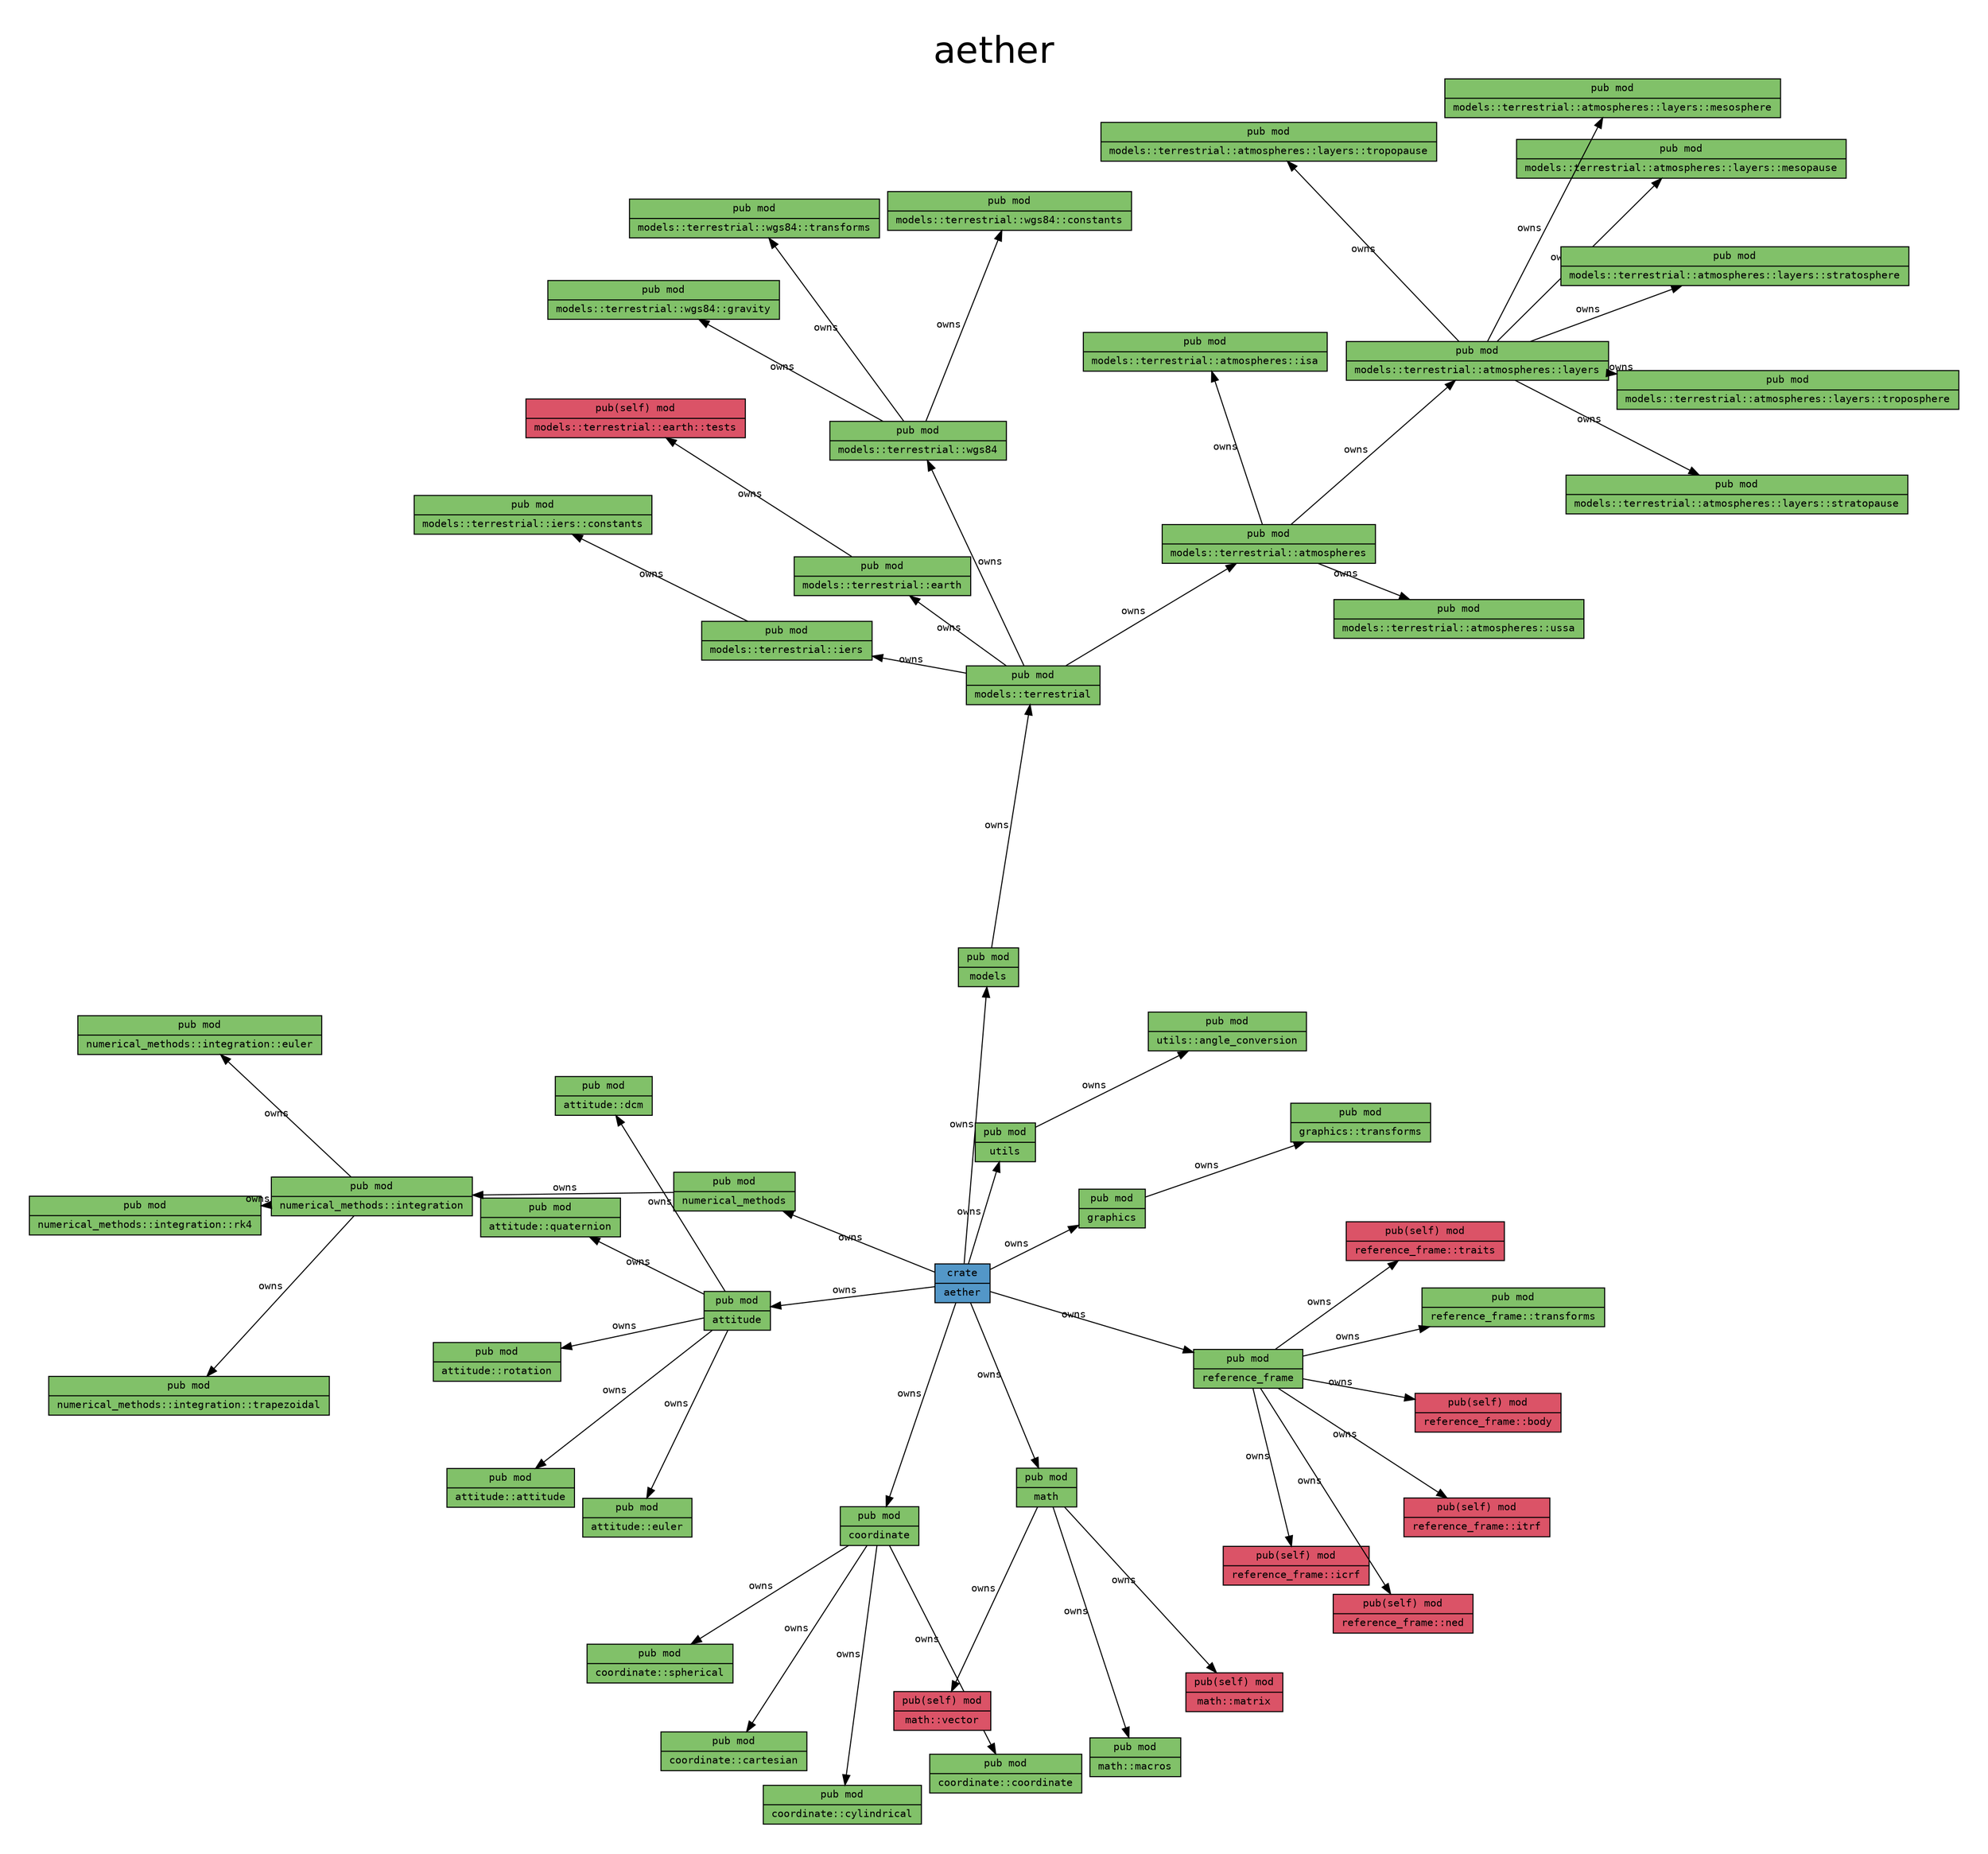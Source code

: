 digraph {

    graph [
        label="aether",
        labelloc=t,

        pad=0.4,

        // Consider rendering the graph using a different layout algorithm, such as:
        // [dot, neato, twopi, circo, fdp, sfdp]
        layout=neato,
        overlap=false,
        splines="line",
        rankdir=LR,

        fontname="Helvetica", 
        fontsize="36",
    ];

    node [
        fontname="monospace",
        fontsize="10",
        shape="record",
        style="filled",
    ];

    edge [
        fontname="monospace",
        fontsize="10",
    ];

    "aether" [label="crate|aether", fillcolor="#5397c8"]; // "crate" node
    "aether::attitude" [label="pub mod|attitude", fillcolor="#81c169"]; // "mod" node
    "aether::attitude::attitude" [label="pub mod|attitude::attitude", fillcolor="#81c169"]; // "mod" node
    "aether::attitude::dcm" [label="pub mod|attitude::dcm", fillcolor="#81c169"]; // "mod" node
    "aether::attitude::euler" [label="pub mod|attitude::euler", fillcolor="#81c169"]; // "mod" node
    "aether::attitude::quaternion" [label="pub mod|attitude::quaternion", fillcolor="#81c169"]; // "mod" node
    "aether::attitude::rotation" [label="pub mod|attitude::rotation", fillcolor="#81c169"]; // "mod" node
    "aether::coordinate" [label="pub mod|coordinate", fillcolor="#81c169"]; // "mod" node
    "aether::coordinate::cartesian" [label="pub mod|coordinate::cartesian", fillcolor="#81c169"]; // "mod" node
    "aether::coordinate::coordinate" [label="pub mod|coordinate::coordinate", fillcolor="#81c169"]; // "mod" node
    "aether::coordinate::cylindrical" [label="pub mod|coordinate::cylindrical", fillcolor="#81c169"]; // "mod" node
    "aether::coordinate::spherical" [label="pub mod|coordinate::spherical", fillcolor="#81c169"]; // "mod" node
    "aether::graphics" [label="pub mod|graphics", fillcolor="#81c169"]; // "mod" node
    "aether::graphics::transforms" [label="pub mod|graphics::transforms", fillcolor="#81c169"]; // "mod" node
    "aether::math" [label="pub mod|math", fillcolor="#81c169"]; // "mod" node
    "aether::math::macros" [label="pub mod|math::macros", fillcolor="#81c169"]; // "mod" node
    "aether::math::matrix" [label="pub(self) mod|math::matrix", fillcolor="#db5367"]; // "mod" node
    "use aether_core::math::Vector;
" [label="pub(self) mod|math::vector", fillcolor="#db5367"]; // "mod" node
    "aether::models" [label="pub mod|models", fillcolor="#81c169"]; // "mod" node
    "aether::models::terrestrial" [label="pub mod|models::terrestrial", fillcolor="#81c169"]; // "mod" node
    "aether::models::terrestrial::atmospheres" [label="pub mod|models::terrestrial::atmospheres", fillcolor="#81c169"]; // "mod" node
    "aether::models::terrestrial::atmospheres::isa" [label="pub mod|models::terrestrial::atmospheres::isa", fillcolor="#81c169"]; // "mod" node
    "aether::models::terrestrial::atmospheres::layers" [label="pub mod|models::terrestrial::atmospheres::layers", fillcolor="#81c169"]; // "mod" node
    "aether::models::terrestrial::atmospheres::layers::mesopause" [label="pub mod|models::terrestrial::atmospheres::layers::mesopause", fillcolor="#81c169"]; // "mod" node
    "aether::models::terrestrial::atmospheres::layers::mesosphere" [label="pub mod|models::terrestrial::atmospheres::layers::mesosphere", fillcolor="#81c169"]; // "mod" node
    "aether::models::terrestrial::atmospheres::layers::stratopause" [label="pub mod|models::terrestrial::atmospheres::layers::stratopause", fillcolor="#81c169"]; // "mod" node
    "aether::models::terrestrial::atmospheres::layers::stratosphere" [label="pub mod|models::terrestrial::atmospheres::layers::stratosphere", fillcolor="#81c169"]; // "mod" node
    "aether::models::terrestrial::atmospheres::layers::tropopause" [label="pub mod|models::terrestrial::atmospheres::layers::tropopause", fillcolor="#81c169"]; // "mod" node
    "aether::models::terrestrial::atmospheres::layers::troposphere" [label="pub mod|models::terrestrial::atmospheres::layers::troposphere", fillcolor="#81c169"]; // "mod" node
    "aether::models::terrestrial::atmospheres::ussa" [label="pub mod|models::terrestrial::atmospheres::ussa", fillcolor="#81c169"]; // "mod" node
    "aether::models::terrestrial::earth" [label="pub mod|models::terrestrial::earth", fillcolor="#81c169"]; // "mod" node
    "aether::models::terrestrial::earth::tests" [label="pub(self) mod|models::terrestrial::earth::tests", fillcolor="#db5367"]; // "mod" node
    "aether::models::terrestrial::iers" [label="pub mod|models::terrestrial::iers", fillcolor="#81c169"]; // "mod" node
    "aether::models::terrestrial::iers::constants" [label="pub mod|models::terrestrial::iers::constants", fillcolor="#81c169"]; // "mod" node
    "aether::models::terrestrial::wgs84" [label="pub mod|models::terrestrial::wgs84", fillcolor="#81c169"]; // "mod" node
    "aether::models::terrestrial::wgs84::constants" [label="pub mod|models::terrestrial::wgs84::constants", fillcolor="#81c169"]; // "mod" node
    "aether::models::terrestrial::wgs84::gravity" [label="pub mod|models::terrestrial::wgs84::gravity", fillcolor="#81c169"]; // "mod" node
    "aether::models::terrestrial::wgs84::transforms" [label="pub mod|models::terrestrial::wgs84::transforms", fillcolor="#81c169"]; // "mod" node
    "aether::numerical_methods" [label="pub mod|numerical_methods", fillcolor="#81c169"]; // "mod" node
    "aether::numerical_methods::integration" [label="pub mod|numerical_methods::integration", fillcolor="#81c169"]; // "mod" node
    "aether::numerical_methods::integration::euler" [label="pub mod|numerical_methods::integration::euler", fillcolor="#81c169"]; // "mod" node
    "aether::numerical_methods::integration::rk4" [label="pub mod|numerical_methods::integration::rk4", fillcolor="#81c169"]; // "mod" node
    "aether::numerical_methods::integration::trapezoidal" [label="pub mod|numerical_methods::integration::trapezoidal", fillcolor="#81c169"]; // "mod" node
    "aether::reference_frame" [label="pub mod|reference_frame", fillcolor="#81c169"]; // "mod" node
    "aether::reference_frame::body" [label="pub(self) mod|reference_frame::body", fillcolor="#db5367"]; // "mod" node
    "aether::reference_frame::icrf" [label="pub(self) mod|reference_frame::icrf", fillcolor="#db5367"]; // "mod" node
    "aether::reference_frame::itrf" [label="pub(self) mod|reference_frame::itrf", fillcolor="#db5367"]; // "mod" node
    "aether::reference_frame::ned" [label="pub(self) mod|reference_frame::ned", fillcolor="#db5367"]; // "mod" node
    "aether::reference_frame::traits" [label="pub(self) mod|reference_frame::traits", fillcolor="#db5367"]; // "mod" node
    "aether::reference_frame::transforms" [label="pub mod|reference_frame::transforms", fillcolor="#81c169"]; // "mod" node
    "aether::utils" [label="pub mod|utils", fillcolor="#81c169"]; // "mod" node
    "aether::utils::angle_conversion" [label="pub mod|utils::angle_conversion", fillcolor="#81c169"]; // "mod" node

    "aether" -> "aether::attitude" [label="owns", color="#000000", style="solid"] [constraint=true]; // "owns" edge
    "aether" -> "aether::coordinate" [label="owns", color="#000000", style="solid"] [constraint=true]; // "owns" edge
    "aether" -> "aether::graphics" [label="owns", color="#000000", style="solid"] [constraint=true]; // "owns" edge
    "aether" -> "aether::math" [label="owns", color="#000000", style="solid"] [constraint=true]; // "owns" edge
    "aether" -> "aether::models" [label="owns", color="#000000", style="solid"] [constraint=true]; // "owns" edge
    "aether" -> "aether::numerical_methods" [label="owns", color="#000000", style="solid"] [constraint=true]; // "owns" edge
    "aether" -> "aether::reference_frame" [label="owns", color="#000000", style="solid"] [constraint=true]; // "owns" edge
    "aether" -> "aether::utils" [label="owns", color="#000000", style="solid"] [constraint=true]; // "owns" edge
    "aether::attitude" -> "aether::attitude::attitude" [label="owns", color="#000000", style="solid"] [constraint=true]; // "owns" edge
    "aether::attitude" -> "aether::attitude::dcm" [label="owns", color="#000000", style="solid"] [constraint=true]; // "owns" edge
    "aether::attitude" -> "aether::attitude::euler" [label="owns", color="#000000", style="solid"] [constraint=true]; // "owns" edge
    "aether::attitude" -> "aether::attitude::quaternion" [label="owns", color="#000000", style="solid"] [constraint=true]; // "owns" edge
    "aether::attitude" -> "aether::attitude::rotation" [label="owns", color="#000000", style="solid"] [constraint=true]; // "owns" edge
    "aether::coordinate" -> "aether::coordinate::cartesian" [label="owns", color="#000000", style="solid"] [constraint=true]; // "owns" edge
    "aether::coordinate" -> "aether::coordinate::coordinate" [label="owns", color="#000000", style="solid"] [constraint=true]; // "owns" edge
    "aether::coordinate" -> "aether::coordinate::cylindrical" [label="owns", color="#000000", style="solid"] [constraint=true]; // "owns" edge
    "aether::coordinate" -> "aether::coordinate::spherical" [label="owns", color="#000000", style="solid"] [constraint=true]; // "owns" edge
    "aether::graphics" -> "aether::graphics::transforms" [label="owns", color="#000000", style="solid"] [constraint=true]; // "owns" edge
    "aether::math" -> "aether::math::macros" [label="owns", color="#000000", style="solid"] [constraint=true]; // "owns" edge
    "aether::math" -> "aether::math::matrix" [label="owns", color="#000000", style="solid"] [constraint=true]; // "owns" edge
    "aether::math" -> "use aether_core::math::Vector;
" [label="owns", color="#000000", style="solid"] [constraint=true]; // "owns" edge
    "aether::models" -> "aether::models::terrestrial" [label="owns", color="#000000", style="solid"] [constraint=true]; // "owns" edge
    "aether::models::terrestrial" -> "aether::models::terrestrial::atmospheres" [label="owns", color="#000000", style="solid"] [constraint=true]; // "owns" edge
    "aether::models::terrestrial" -> "aether::models::terrestrial::earth" [label="owns", color="#000000", style="solid"] [constraint=true]; // "owns" edge
    "aether::models::terrestrial" -> "aether::models::terrestrial::iers" [label="owns", color="#000000", style="solid"] [constraint=true]; // "owns" edge
    "aether::models::terrestrial" -> "aether::models::terrestrial::wgs84" [label="owns", color="#000000", style="solid"] [constraint=true]; // "owns" edge
    "aether::models::terrestrial::atmospheres" -> "aether::models::terrestrial::atmospheres::isa" [label="owns", color="#000000", style="solid"] [constraint=true]; // "owns" edge
    "aether::models::terrestrial::atmospheres" -> "aether::models::terrestrial::atmospheres::layers" [label="owns", color="#000000", style="solid"] [constraint=true]; // "owns" edge
    "aether::models::terrestrial::atmospheres" -> "aether::models::terrestrial::atmospheres::ussa" [label="owns", color="#000000", style="solid"] [constraint=true]; // "owns" edge
    "aether::models::terrestrial::atmospheres::layers" -> "aether::models::terrestrial::atmospheres::layers::mesopause" [label="owns", color="#000000", style="solid"] [constraint=true]; // "owns" edge
    "aether::models::terrestrial::atmospheres::layers" -> "aether::models::terrestrial::atmospheres::layers::mesosphere" [label="owns", color="#000000", style="solid"] [constraint=true]; // "owns" edge
    "aether::models::terrestrial::atmospheres::layers" -> "aether::models::terrestrial::atmospheres::layers::stratopause" [label="owns", color="#000000", style="solid"] [constraint=true]; // "owns" edge
    "aether::models::terrestrial::atmospheres::layers" -> "aether::models::terrestrial::atmospheres::layers::stratosphere" [label="owns", color="#000000", style="solid"] [constraint=true]; // "owns" edge
    "aether::models::terrestrial::atmospheres::layers" -> "aether::models::terrestrial::atmospheres::layers::tropopause" [label="owns", color="#000000", style="solid"] [constraint=true]; // "owns" edge
    "aether::models::terrestrial::atmospheres::layers" -> "aether::models::terrestrial::atmospheres::layers::troposphere" [label="owns", color="#000000", style="solid"] [constraint=true]; // "owns" edge
    "aether::models::terrestrial::earth" -> "aether::models::terrestrial::earth::tests" [label="owns", color="#000000", style="solid"] [constraint=true]; // "owns" edge
    "aether::models::terrestrial::iers" -> "aether::models::terrestrial::iers::constants" [label="owns", color="#000000", style="solid"] [constraint=true]; // "owns" edge
    "aether::models::terrestrial::wgs84" -> "aether::models::terrestrial::wgs84::constants" [label="owns", color="#000000", style="solid"] [constraint=true]; // "owns" edge
    "aether::models::terrestrial::wgs84" -> "aether::models::terrestrial::wgs84::gravity" [label="owns", color="#000000", style="solid"] [constraint=true]; // "owns" edge
    "aether::models::terrestrial::wgs84" -> "aether::models::terrestrial::wgs84::transforms" [label="owns", color="#000000", style="solid"] [constraint=true]; // "owns" edge
    "aether::numerical_methods" -> "aether::numerical_methods::integration" [label="owns", color="#000000", style="solid"] [constraint=true]; // "owns" edge
    "aether::numerical_methods::integration" -> "aether::numerical_methods::integration::euler" [label="owns", color="#000000", style="solid"] [constraint=true]; // "owns" edge
    "aether::numerical_methods::integration" -> "aether::numerical_methods::integration::rk4" [label="owns", color="#000000", style="solid"] [constraint=true]; // "owns" edge
    "aether::numerical_methods::integration" -> "aether::numerical_methods::integration::trapezoidal" [label="owns", color="#000000", style="solid"] [constraint=true]; // "owns" edge
    "aether::reference_frame" -> "aether::reference_frame::body" [label="owns", color="#000000", style="solid"] [constraint=true]; // "owns" edge
    "aether::reference_frame" -> "aether::reference_frame::icrf" [label="owns", color="#000000", style="solid"] [constraint=true]; // "owns" edge
    "aether::reference_frame" -> "aether::reference_frame::itrf" [label="owns", color="#000000", style="solid"] [constraint=true]; // "owns" edge
    "aether::reference_frame" -> "aether::reference_frame::ned" [label="owns", color="#000000", style="solid"] [constraint=true]; // "owns" edge
    "aether::reference_frame" -> "aether::reference_frame::traits" [label="owns", color="#000000", style="solid"] [constraint=true]; // "owns" edge
    "aether::reference_frame" -> "aether::reference_frame::transforms" [label="owns", color="#000000", style="solid"] [constraint=true]; // "owns" edge
    "aether::utils" -> "aether::utils::angle_conversion" [label="owns", color="#000000", style="solid"] [constraint=true]; // "owns" edge

}
